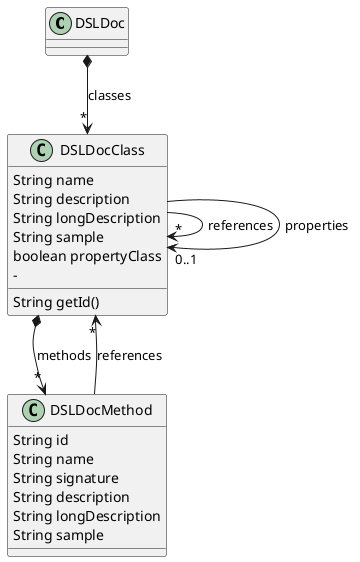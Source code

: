 @startuml
class DSLDoc
class DSLDocClass {
    String name
    String description
    String longDescription
    String sample
    boolean propertyClass
    -
    String getId()
}
class DSLDocMethod {
    String id
    String name
    String signature
    String description
    String longDescription
    String sample
}

DSLDoc *--> "*" DSLDocClass: classes

DSLDocClass *--> "*" DSLDocMethod: methods
DSLDocClass --> "*" DSLDocClass: references
DSLDocClass --> "0..1" DSLDocClass: properties

DSLDocMethod --> "*" DSLDocClass: references
@enduml
